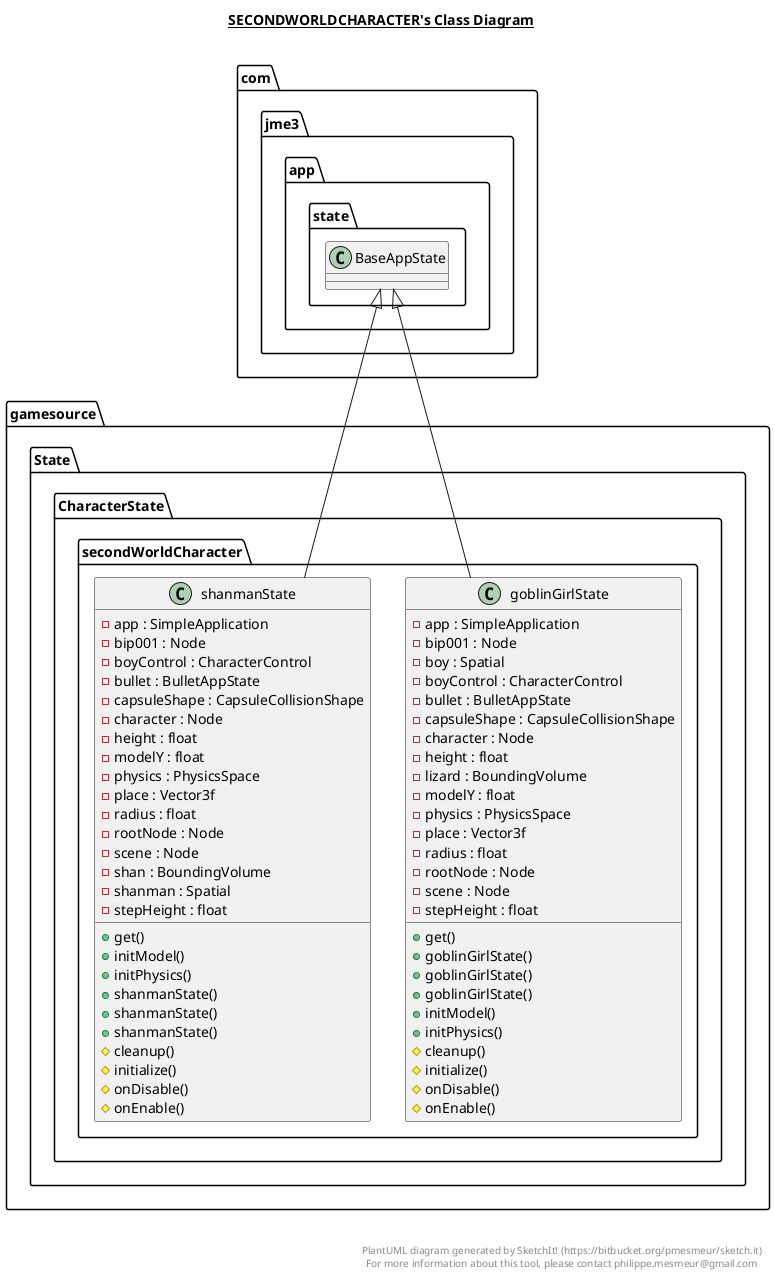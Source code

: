 @startuml

title __SECONDWORLDCHARACTER's Class Diagram__\n

  namespace gamesource {
    namespace State {
      namespace CharacterState {
        namespace secondWorldCharacter {
          class gamesource.State.CharacterState.secondWorldCharacter.goblinGirlState {
              - app : SimpleApplication
              - bip001 : Node
              - boy : Spatial
              - boyControl : CharacterControl
              - bullet : BulletAppState
              - capsuleShape : CapsuleCollisionShape
              - character : Node
              - height : float
              - lizard : BoundingVolume
              - modelY : float
              - physics : PhysicsSpace
              - place : Vector3f
              - radius : float
              - rootNode : Node
              - scene : Node
              - stepHeight : float
              + get()
              + goblinGirlState()
              + goblinGirlState()
              + goblinGirlState()
              + initModel()
              + initPhysics()
              # cleanup()
              # initialize()
              # onDisable()
              # onEnable()
          }
        }
      }
    }
  }
  

  namespace gamesource {
    namespace State {
      namespace CharacterState {
        namespace secondWorldCharacter {
          class gamesource.State.CharacterState.secondWorldCharacter.shanmanState {
              - app : SimpleApplication
              - bip001 : Node
              - boyControl : CharacterControl
              - bullet : BulletAppState
              - capsuleShape : CapsuleCollisionShape
              - character : Node
              - height : float
              - modelY : float
              - physics : PhysicsSpace
              - place : Vector3f
              - radius : float
              - rootNode : Node
              - scene : Node
              - shan : BoundingVolume
              - shanman : Spatial
              - stepHeight : float
              + get()
              + initModel()
              + initPhysics()
              + shanmanState()
              + shanmanState()
              + shanmanState()
              # cleanup()
              # initialize()
              # onDisable()
              # onEnable()
          }
        }
      }
    }
  }
  

  gamesource.State.CharacterState.secondWorldCharacter.goblinGirlState -up-|> com.jme3.app.state.BaseAppState
  gamesource.State.CharacterState.secondWorldCharacter.shanmanState -up-|> com.jme3.app.state.BaseAppState


right footer


PlantUML diagram generated by SketchIt! (https://bitbucket.org/pmesmeur/sketch.it)
For more information about this tool, please contact philippe.mesmeur@gmail.com
endfooter

@enduml
